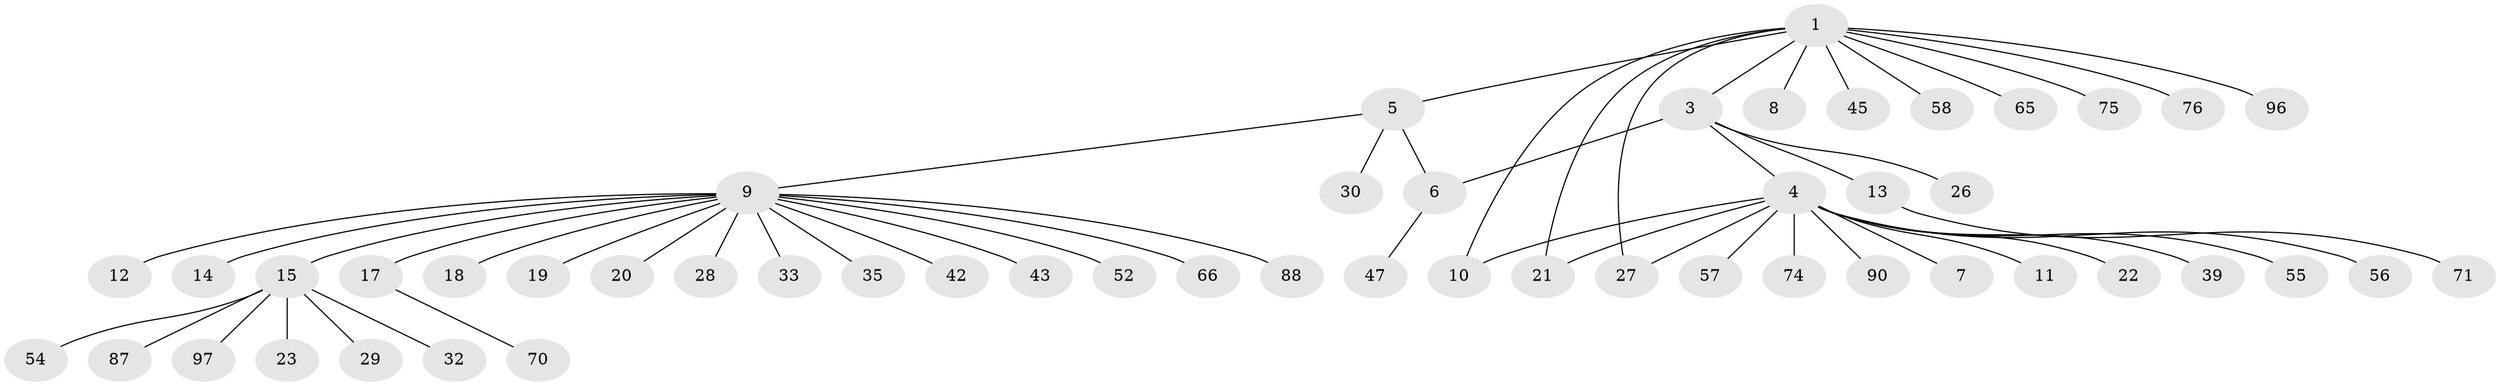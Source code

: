 // original degree distribution, {5: 0.009615384615384616, 14: 0.009615384615384616, 8: 0.009615384615384616, 13: 0.009615384615384616, 11: 0.009615384615384616, 4: 0.028846153846153848, 2: 0.20192307692307693, 1: 0.6346153846153846, 16: 0.009615384615384616, 7: 0.009615384615384616, 6: 0.009615384615384616, 3: 0.057692307692307696}
// Generated by graph-tools (version 1.1) at 2025/14/03/09/25 04:14:40]
// undirected, 52 vertices, 55 edges
graph export_dot {
graph [start="1"]
  node [color=gray90,style=filled];
  1 [super="+2+24+46+82+53"];
  3 [super="+37+84+40"];
  4 [super="+25+41+16"];
  5 [super="+60+86+95+62+80+68+73+48"];
  6 [super="+49"];
  7 [super="+102"];
  8;
  9;
  10 [super="+93"];
  11;
  12;
  13;
  14;
  15;
  17;
  18;
  19;
  20;
  21 [super="+79+31"];
  22;
  23;
  26;
  27;
  28;
  29;
  30 [super="+50+64+51"];
  32;
  33;
  35;
  39 [super="+83"];
  42;
  43 [super="+78+67"];
  45;
  47 [super="+61"];
  52;
  54;
  55;
  56 [super="+101"];
  57;
  58;
  65;
  66;
  70;
  71;
  74 [super="+98"];
  75;
  76;
  87 [super="+104"];
  88;
  90;
  96;
  97;
  1 -- 96;
  1 -- 65;
  1 -- 3;
  1 -- 5;
  1 -- 8;
  1 -- 10;
  1 -- 75;
  1 -- 76;
  1 -- 45;
  1 -- 21;
  1 -- 58;
  1 -- 27;
  3 -- 4 [weight=2];
  3 -- 6;
  3 -- 13;
  3 -- 26;
  4 -- 7;
  4 -- 11;
  4 -- 22;
  4 -- 55;
  4 -- 56;
  4 -- 57;
  4 -- 74;
  4 -- 90;
  4 -- 10;
  4 -- 39;
  4 -- 27;
  4 -- 21;
  5 -- 9;
  5 -- 30;
  5 -- 6;
  6 -- 47;
  9 -- 12;
  9 -- 14;
  9 -- 15;
  9 -- 17;
  9 -- 18;
  9 -- 19;
  9 -- 20;
  9 -- 28;
  9 -- 33;
  9 -- 35;
  9 -- 42;
  9 -- 43;
  9 -- 52;
  9 -- 66;
  9 -- 88;
  13 -- 71;
  15 -- 23;
  15 -- 29;
  15 -- 32;
  15 -- 54;
  15 -- 87;
  15 -- 97;
  17 -- 70;
}
